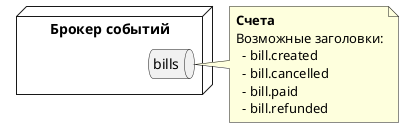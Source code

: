 @startuml
node kafka as "Брокер событий" {
  queue bills
}

note right of bills
    **Счета**
    Возможные заголовки:
      - bill.created
      - bill.cancelled
      - bill.paid
      - bill.refunded
end note
@enduml